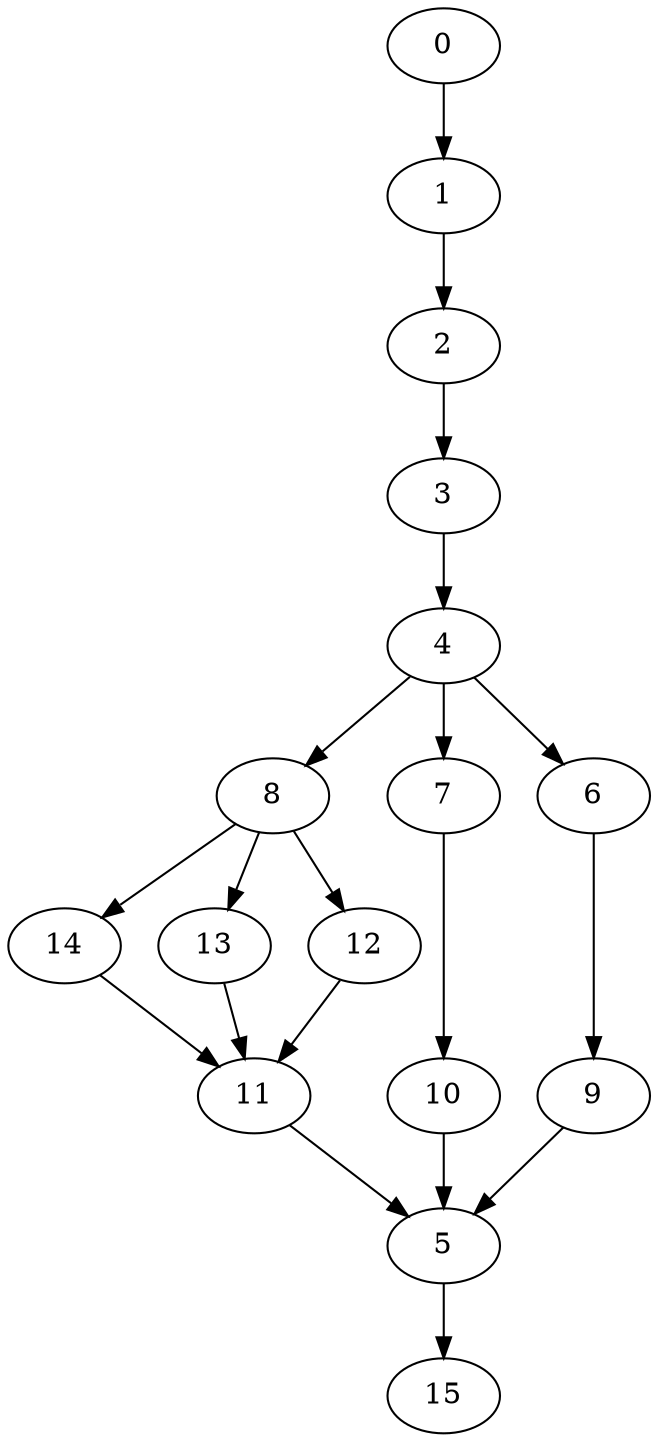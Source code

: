 digraph "SeriesParallel-MaxBf-3_Nodes_16_CCR_0.10_WeightType_Random#6" {
	graph ["Duplicate states"=0,
		GraphType=S_P,
		"Max states in OPEN"=0,
		Modes="120000ms; topo-ordered tasks, ; Pruning: task equivalence, fixed order ready list, ; F-value: ; Optimisation: best schedule length (\
SL) optimisation on equal, ",
		NumberOfTasks=16,
		"Pruned using list schedule length"=1,
		"States removed from OPEN"=0,
		TargetSystem="Homogeneous-4",
		"Time to schedule (ms)"=99,
		"Total idle time"=1063,
		"Total schedule length"=746,
		"Total sequential time"=1158,
		"Total states created"=2
	];
	0	["Finish time"=100,
		Processor=0,
		"Start time"=0,
		Weight=100];
	1	["Finish time"=189,
		Processor=0,
		"Start time"=100,
		Weight=89];
	0 -> 1	[Weight=2];
	2	["Finish time"=256,
		Processor=0,
		"Start time"=189,
		Weight=67];
	1 -> 2	[Weight=10];
	3	["Finish time"=289,
		Processor=0,
		"Start time"=256,
		Weight=33];
	2 -> 3	[Weight=10];
	4	["Finish time"=311,
		Processor=0,
		"Start time"=289,
		Weight=22];
	3 -> 4	[Weight=4];
	8	["Finish time"=367,
		Processor=0,
		"Start time"=311,
		Weight=56];
	4 -> 8	[Weight=6];
	7	["Finish time"=414,
		Processor=1,
		"Start time"=314,
		Weight=100];
	4 -> 7	[Weight=3];
	6	["Finish time"=485,
		Processor=3,
		"Start time"=407,
		Weight=78];
	4 -> 6	[Weight=3];
	14	["Finish time"=479,
		Processor=0,
		"Start time"=367,
		Weight=112];
	8 -> 14	[Weight=5];
	13	["Finish time"=442,
		Processor=2,
		"Start time"=375,
		Weight=67];
	8 -> 13	[Weight=8];
	12	["Finish time"=407,
		Processor=3,
		"Start time"=374,
		Weight=33];
	8 -> 12	[Weight=7];
	10	["Finish time"=526,
		Processor=1,
		"Start time"=414,
		Weight=112];
	7 -> 10	[Weight=8];
	11	["Finish time"=568,
		Processor=0,
		"Start time"=479,
		Weight=89];
	14 -> 11	[Weight=9];
	13 -> 11	[Weight=5];
	12 -> 11	[Weight=2];
	9	["Finish time"=507,
		Processor=3,
		"Start time"=485,
		Weight=22];
	6 -> 9	[Weight=9];
	5	["Finish time"=657,
		Processor=0,
		"Start time"=568,
		Weight=89];
	10 -> 5	[Weight=3];
	11 -> 5	[Weight=8];
	9 -> 5	[Weight=6];
	15	["Finish time"=746,
		Processor=0,
		"Start time"=657,
		Weight=89];
	5 -> 15	[Weight=8];
}
